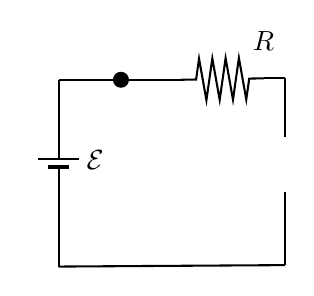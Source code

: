 

\tikzset{every picture/.style={line width=0.75pt}} %set default line width to 0.75pt        

\begin{tikzpicture}[x=0.75pt,y=0.75pt,yscale=-1,xscale=1]
%uncomment if require: \path (0,127); %set diagram left start at 0, and has height of 127

%Straight Lines [id:da24575409936073345] 
\draw    (31,120) -- (139.99,119.3) ;
%Straight Lines [id:da11549410920467973] 
\draw    (31,71) -- (31,120) ;
%Straight Lines [id:da9511010662679844] 
\draw    (31,30) -- (61,30) ;
\draw [shift={(61,30)}, rotate = 0] [color={rgb, 255:red, 0; green, 0; blue, 0 }  ][fill={rgb, 255:red, 0; green, 0; blue, 0 }  ][line width=0.75]      (0, 0) circle [x radius= 3.35, y radius= 3.35]   ;
%Shape: Resistor [id:dp08195888719898736] 
\draw   (90,30) -- (97.2,29.87) -- (98.62,19.85) -- (102.17,39.79) -- (105.02,19.74) -- (108.57,39.68) -- (111.42,19.62) -- (114.97,39.57) -- (117.82,19.51) -- (121.37,39.45) -- (122.8,29.43) -- (129.99,29.3) ;
%Straight Lines [id:da8123208472755747] 
\draw    (139.99,84.17) -- (139.99,119.3) ;
%Straight Lines [id:da27617461873898574] 
\draw    (139.99,29.3) -- (139.99,57.5) ;
%Straight Lines [id:da8813952696008942] 
\draw    (80,30) -- (90,30) ;
%Straight Lines [id:da18537801894992811] 
\draw    (129.99,29.3) -- (139.99,29.3) ;
%Straight Lines [id:da4241233627632246] 
\draw    (21,68) -- (41,68) ;
%Straight Lines [id:da7962359824187548] 
\draw [line width=1.5]    (26,72) -- (36,72) ;
%Straight Lines [id:da5082683737145255] 
\draw    (31,30) -- (31,68) ;
%Straight Lines [id:da8935774178437921] 
\draw    (80,30) -- (61,30) ;

% Text Node
\draw (123,5.4) node [anchor=north west][inner sep=0.75pt]    {$R$};
% Text Node
\draw (43,62.4) node [anchor=north west][inner sep=0.75pt]    {$\mathcal{E}$};


\end{tikzpicture}
